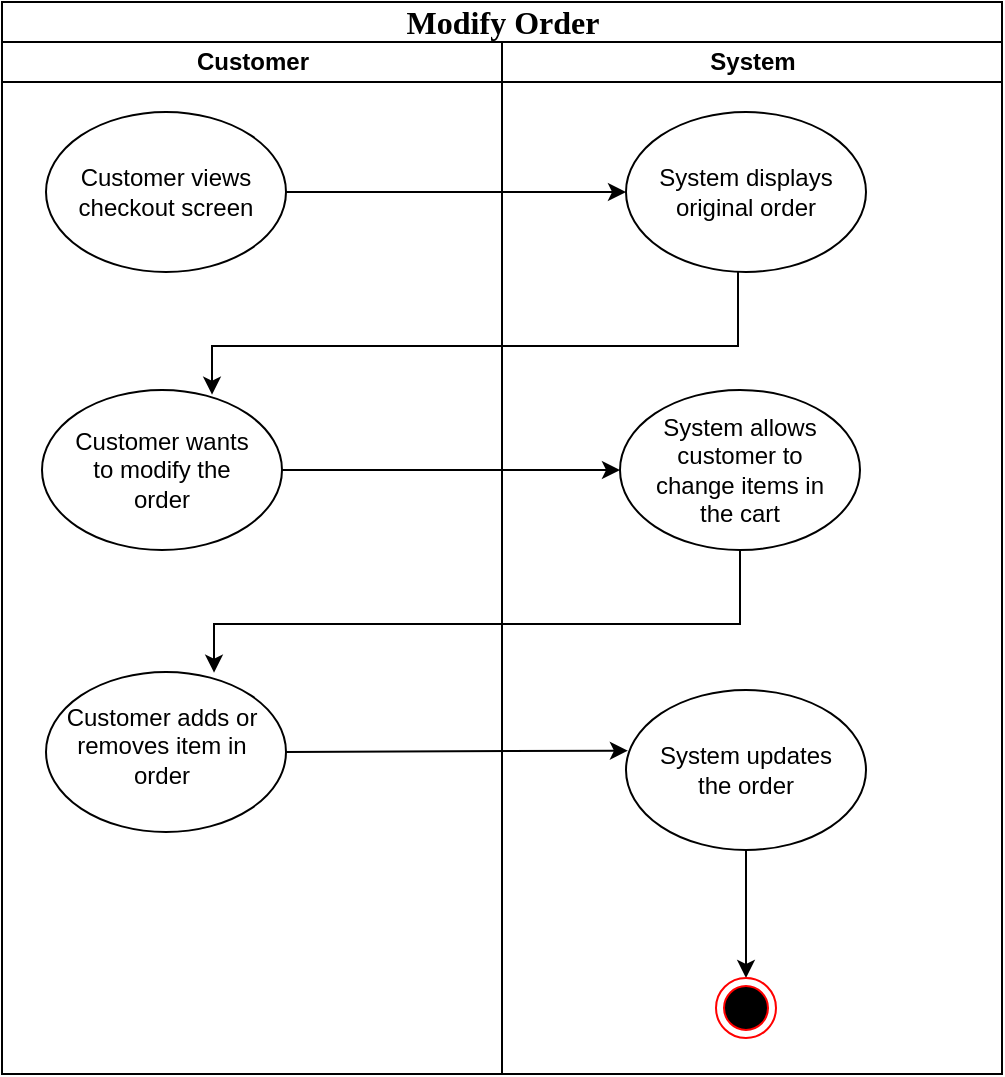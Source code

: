 <mxfile version="17.3.0" type="google"><diagram name="Page-1" id="0783ab3e-0a74-02c8-0abd-f7b4e66b4bec"><mxGraphModel grid="0" page="0" gridSize="10" guides="1" tooltips="1" connect="1" arrows="1" fold="1" pageScale="1" pageWidth="850" pageHeight="1100" background="none" math="0" shadow="0"><root><mxCell id="0"/><mxCell id="1" parent="0"/><mxCell id="1c1d494c118603dd-1" value="&lt;span id=&quot;docs-internal-guid-7835f885-7fff-3f7c-4a5b-f715589c2610&quot;&gt;&lt;span style=&quot;font-size: 12pt ; font-family: &amp;#34;times new roman&amp;#34; ; background-color: transparent ; vertical-align: baseline&quot;&gt;Modify Order&lt;/span&gt;&lt;/span&gt;" style="swimlane;html=1;childLayout=stackLayout;startSize=20;rounded=0;shadow=0;comic=0;labelBackgroundColor=none;strokeWidth=1;fontFamily=Verdana;fontSize=12;align=center;" vertex="1" parent="1"><mxGeometry x="40" y="140" width="500" height="536" as="geometry"/></mxCell><mxCell id="1c1d494c118603dd-2" value="Customer" style="swimlane;html=1;startSize=20;" vertex="1" parent="1c1d494c118603dd-1"><mxGeometry y="20" width="250" height="516" as="geometry"/></mxCell><mxCell id="h4e85kLssJTies6gPd6y-1" value="" style="ellipse;whiteSpace=wrap;html=1;" vertex="1" parent="1c1d494c118603dd-2"><mxGeometry x="20" y="174" width="120" height="80" as="geometry"/></mxCell><mxCell id="h4e85kLssJTies6gPd6y-2" value="Customer wants to modify the order" style="text;html=1;strokeColor=none;fillColor=none;align=center;verticalAlign=middle;whiteSpace=wrap;rounded=0;" vertex="1" parent="1c1d494c118603dd-2"><mxGeometry x="30" y="199" width="100" height="30" as="geometry"/></mxCell><mxCell id="h4e85kLssJTies6gPd6y-3" value="" style="ellipse;whiteSpace=wrap;html=1;" vertex="1" parent="1c1d494c118603dd-2"><mxGeometry x="22" y="315" width="120" height="80" as="geometry"/></mxCell><mxCell id="h4e85kLssJTies6gPd6y-4" value="Customer adds or removes item in order" style="text;html=1;strokeColor=none;fillColor=none;align=center;verticalAlign=middle;whiteSpace=wrap;rounded=0;" vertex="1" parent="1c1d494c118603dd-2"><mxGeometry x="30" y="337" width="100" height="30" as="geometry"/></mxCell><mxCell id="RcbS6U4DfJRsomHDN4T--1" value="" style="ellipse;whiteSpace=wrap;html=1;" vertex="1" parent="1c1d494c118603dd-2"><mxGeometry x="22" y="35" width="120" height="80" as="geometry"/></mxCell><mxCell id="RcbS6U4DfJRsomHDN4T--2" value="Customer views checkout screen" style="text;html=1;strokeColor=none;fillColor=none;align=center;verticalAlign=middle;whiteSpace=wrap;rounded=0;" vertex="1" parent="1c1d494c118603dd-2"><mxGeometry x="32" y="60" width="100" height="30" as="geometry"/></mxCell><mxCell id="RcbS6U4DfJRsomHDN4T--6" style="edgeStyle=elbowEdgeStyle;rounded=0;orthogonalLoop=1;jettySize=auto;html=1;exitX=0.5;exitY=1;exitDx=0;exitDy=0;entryX=0.7;entryY=0.004;entryDx=0;entryDy=0;entryPerimeter=0;elbow=vertical;" edge="1" parent="1c1d494c118603dd-2"><mxGeometry relative="1" as="geometry"><mxPoint x="368" y="115" as="sourcePoint"/><mxPoint x="105" y="176.32" as="targetPoint"/><Array as="points"><mxPoint x="192" y="152"/></Array></mxGeometry></mxCell><mxCell id="h4e85kLssJTies6gPd6y-16" style="rounded=0;orthogonalLoop=1;jettySize=auto;html=1;exitX=1;exitY=0.5;exitDx=0;exitDy=0;entryX=0;entryY=0.5;entryDx=0;entryDy=0;" edge="1" parent="1c1d494c118603dd-1" source="h4e85kLssJTies6gPd6y-1" target="h4e85kLssJTies6gPd6y-7"><mxGeometry relative="1" as="geometry"/></mxCell><mxCell id="h4e85kLssJTies6gPd6y-17" style="edgeStyle=none;rounded=0;orthogonalLoop=1;jettySize=auto;html=1;exitX=1;exitY=0.5;exitDx=0;exitDy=0;entryX=0.008;entryY=0.379;entryDx=0;entryDy=0;entryPerimeter=0;" edge="1" parent="1c1d494c118603dd-1" source="h4e85kLssJTies6gPd6y-3" target="h4e85kLssJTies6gPd6y-9"><mxGeometry relative="1" as="geometry"/></mxCell><mxCell id="h4e85kLssJTies6gPd6y-20" style="edgeStyle=elbowEdgeStyle;rounded=0;orthogonalLoop=1;jettySize=auto;html=1;exitX=0.5;exitY=1;exitDx=0;exitDy=0;entryX=0.7;entryY=0.004;entryDx=0;entryDy=0;entryPerimeter=0;elbow=vertical;" edge="1" parent="1c1d494c118603dd-1" source="h4e85kLssJTies6gPd6y-7" target="h4e85kLssJTies6gPd6y-3"><mxGeometry relative="1" as="geometry"><Array as="points"><mxPoint x="193" y="311"/></Array></mxGeometry></mxCell><mxCell id="RcbS6U4DfJRsomHDN4T--5" style="rounded=0;orthogonalLoop=1;jettySize=auto;html=1;exitX=1;exitY=0.5;exitDx=0;exitDy=0;entryX=0;entryY=0.5;entryDx=0;entryDy=0;" edge="1" parent="1c1d494c118603dd-1" source="RcbS6U4DfJRsomHDN4T--1" target="RcbS6U4DfJRsomHDN4T--3"><mxGeometry relative="1" as="geometry"><mxPoint x="150" y="219" as="sourcePoint"/><mxPoint x="319" y="219" as="targetPoint"/></mxGeometry></mxCell><mxCell id="1c1d494c118603dd-3" value="System" style="swimlane;html=1;startSize=20;" vertex="1" parent="1c1d494c118603dd-1"><mxGeometry x="250" y="20" width="250" height="516" as="geometry"/></mxCell><mxCell id="h4e85kLssJTies6gPd6y-7" value="" style="ellipse;whiteSpace=wrap;html=1;" vertex="1" parent="1c1d494c118603dd-3"><mxGeometry x="59" y="174" width="120" height="80" as="geometry"/></mxCell><mxCell id="h4e85kLssJTies6gPd6y-8" value="System allows customer to change items in the cart" style="text;html=1;strokeColor=none;fillColor=none;align=center;verticalAlign=middle;whiteSpace=wrap;rounded=0;" vertex="1" parent="1c1d494c118603dd-3"><mxGeometry x="69" y="199" width="100" height="30" as="geometry"/></mxCell><mxCell id="h4e85kLssJTies6gPd6y-18" style="edgeStyle=none;rounded=0;orthogonalLoop=1;jettySize=auto;html=1;exitX=0.5;exitY=1;exitDx=0;exitDy=0;entryX=0.5;entryY=0;entryDx=0;entryDy=0;" edge="1" parent="1c1d494c118603dd-3" source="h4e85kLssJTies6gPd6y-9" target="h4e85kLssJTies6gPd6y-14"><mxGeometry relative="1" as="geometry"/></mxCell><mxCell id="h4e85kLssJTies6gPd6y-9" value="" style="ellipse;whiteSpace=wrap;html=1;" vertex="1" parent="1c1d494c118603dd-3"><mxGeometry x="62" y="324" width="120" height="80" as="geometry"/></mxCell><mxCell id="h4e85kLssJTies6gPd6y-10" value="System updates the order" style="text;html=1;strokeColor=none;fillColor=none;align=center;verticalAlign=middle;whiteSpace=wrap;rounded=0;" vertex="1" parent="1c1d494c118603dd-3"><mxGeometry x="72" y="349" width="100" height="30" as="geometry"/></mxCell><mxCell id="h4e85kLssJTies6gPd6y-14" value="" style="ellipse;html=1;shape=endState;fillColor=#000000;strokeColor=#ff0000;" vertex="1" parent="1c1d494c118603dd-3"><mxGeometry x="107" y="468" width="30" height="30" as="geometry"/></mxCell><mxCell id="RcbS6U4DfJRsomHDN4T--3" value="" style="ellipse;whiteSpace=wrap;html=1;" vertex="1" parent="1c1d494c118603dd-3"><mxGeometry x="62" y="35" width="120" height="80" as="geometry"/></mxCell><mxCell id="RcbS6U4DfJRsomHDN4T--4" value="System displays original order" style="text;html=1;strokeColor=none;fillColor=none;align=center;verticalAlign=middle;whiteSpace=wrap;rounded=0;" vertex="1" parent="1c1d494c118603dd-3"><mxGeometry x="72" y="60" width="100" height="30" as="geometry"/></mxCell></root></mxGraphModel></diagram></mxfile>
